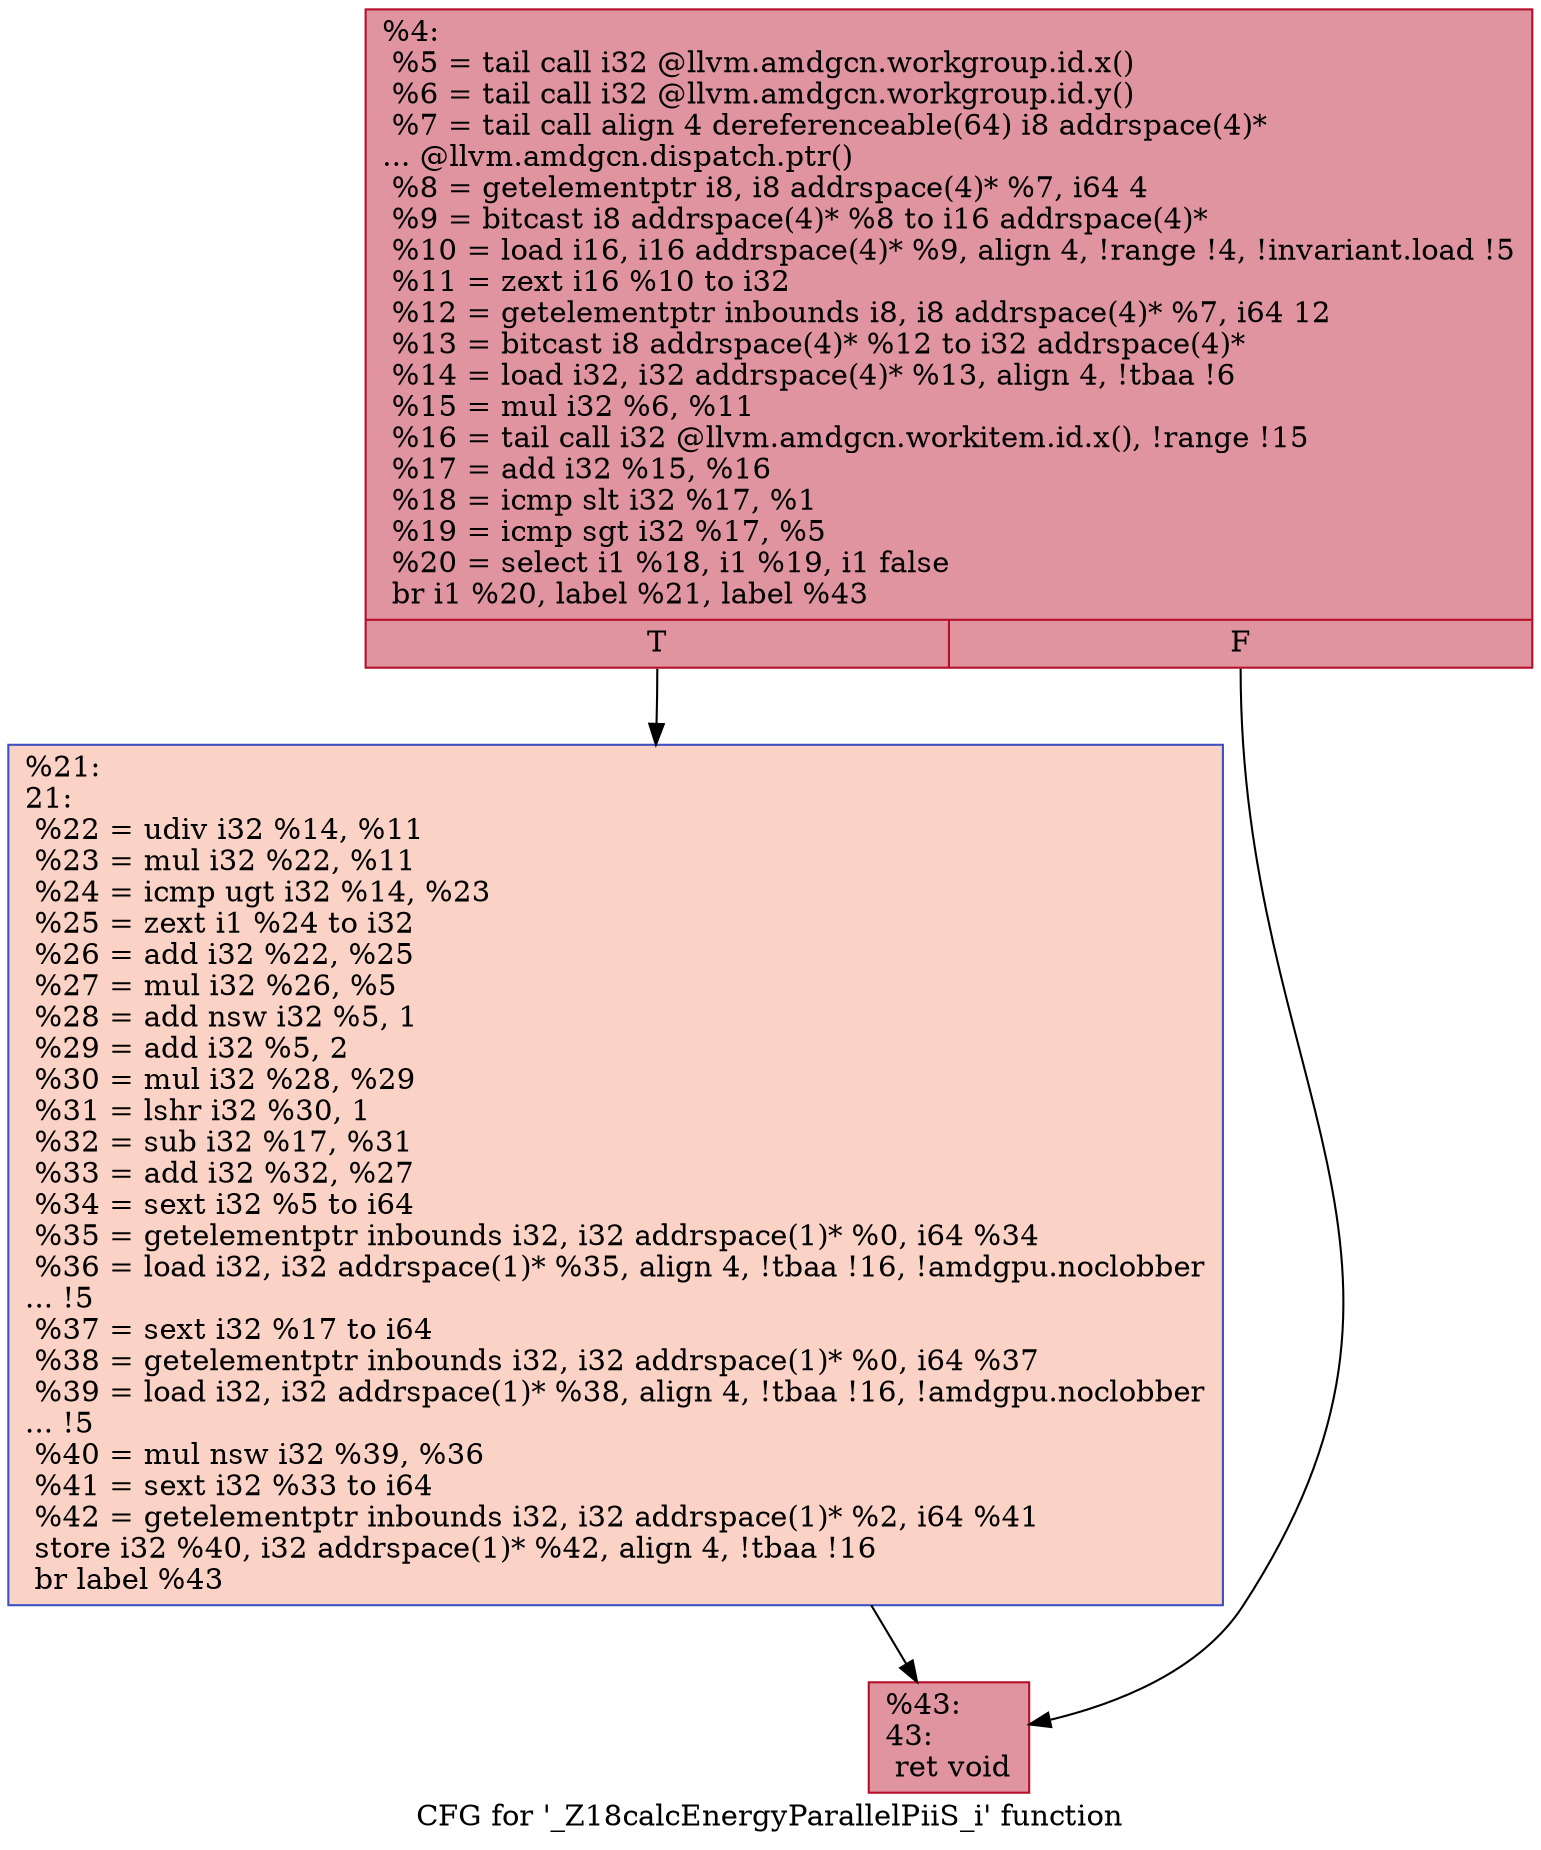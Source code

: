 digraph "CFG for '_Z18calcEnergyParallelPiiS_i' function" {
	label="CFG for '_Z18calcEnergyParallelPiiS_i' function";

	Node0x4a315d0 [shape=record,color="#b70d28ff", style=filled, fillcolor="#b70d2870",label="{%4:\l  %5 = tail call i32 @llvm.amdgcn.workgroup.id.x()\l  %6 = tail call i32 @llvm.amdgcn.workgroup.id.y()\l  %7 = tail call align 4 dereferenceable(64) i8 addrspace(4)*\l... @llvm.amdgcn.dispatch.ptr()\l  %8 = getelementptr i8, i8 addrspace(4)* %7, i64 4\l  %9 = bitcast i8 addrspace(4)* %8 to i16 addrspace(4)*\l  %10 = load i16, i16 addrspace(4)* %9, align 4, !range !4, !invariant.load !5\l  %11 = zext i16 %10 to i32\l  %12 = getelementptr inbounds i8, i8 addrspace(4)* %7, i64 12\l  %13 = bitcast i8 addrspace(4)* %12 to i32 addrspace(4)*\l  %14 = load i32, i32 addrspace(4)* %13, align 4, !tbaa !6\l  %15 = mul i32 %6, %11\l  %16 = tail call i32 @llvm.amdgcn.workitem.id.x(), !range !15\l  %17 = add i32 %15, %16\l  %18 = icmp slt i32 %17, %1\l  %19 = icmp sgt i32 %17, %5\l  %20 = select i1 %18, i1 %19, i1 false\l  br i1 %20, label %21, label %43\l|{<s0>T|<s1>F}}"];
	Node0x4a315d0:s0 -> Node0x4a33ba0;
	Node0x4a315d0:s1 -> Node0x4a33c30;
	Node0x4a33ba0 [shape=record,color="#3d50c3ff", style=filled, fillcolor="#f59c7d70",label="{%21:\l21:                                               \l  %22 = udiv i32 %14, %11\l  %23 = mul i32 %22, %11\l  %24 = icmp ugt i32 %14, %23\l  %25 = zext i1 %24 to i32\l  %26 = add i32 %22, %25\l  %27 = mul i32 %26, %5\l  %28 = add nsw i32 %5, 1\l  %29 = add i32 %5, 2\l  %30 = mul i32 %28, %29\l  %31 = lshr i32 %30, 1\l  %32 = sub i32 %17, %31\l  %33 = add i32 %32, %27\l  %34 = sext i32 %5 to i64\l  %35 = getelementptr inbounds i32, i32 addrspace(1)* %0, i64 %34\l  %36 = load i32, i32 addrspace(1)* %35, align 4, !tbaa !16, !amdgpu.noclobber\l... !5\l  %37 = sext i32 %17 to i64\l  %38 = getelementptr inbounds i32, i32 addrspace(1)* %0, i64 %37\l  %39 = load i32, i32 addrspace(1)* %38, align 4, !tbaa !16, !amdgpu.noclobber\l... !5\l  %40 = mul nsw i32 %39, %36\l  %41 = sext i32 %33 to i64\l  %42 = getelementptr inbounds i32, i32 addrspace(1)* %2, i64 %41\l  store i32 %40, i32 addrspace(1)* %42, align 4, !tbaa !16\l  br label %43\l}"];
	Node0x4a33ba0 -> Node0x4a33c30;
	Node0x4a33c30 [shape=record,color="#b70d28ff", style=filled, fillcolor="#b70d2870",label="{%43:\l43:                                               \l  ret void\l}"];
}
